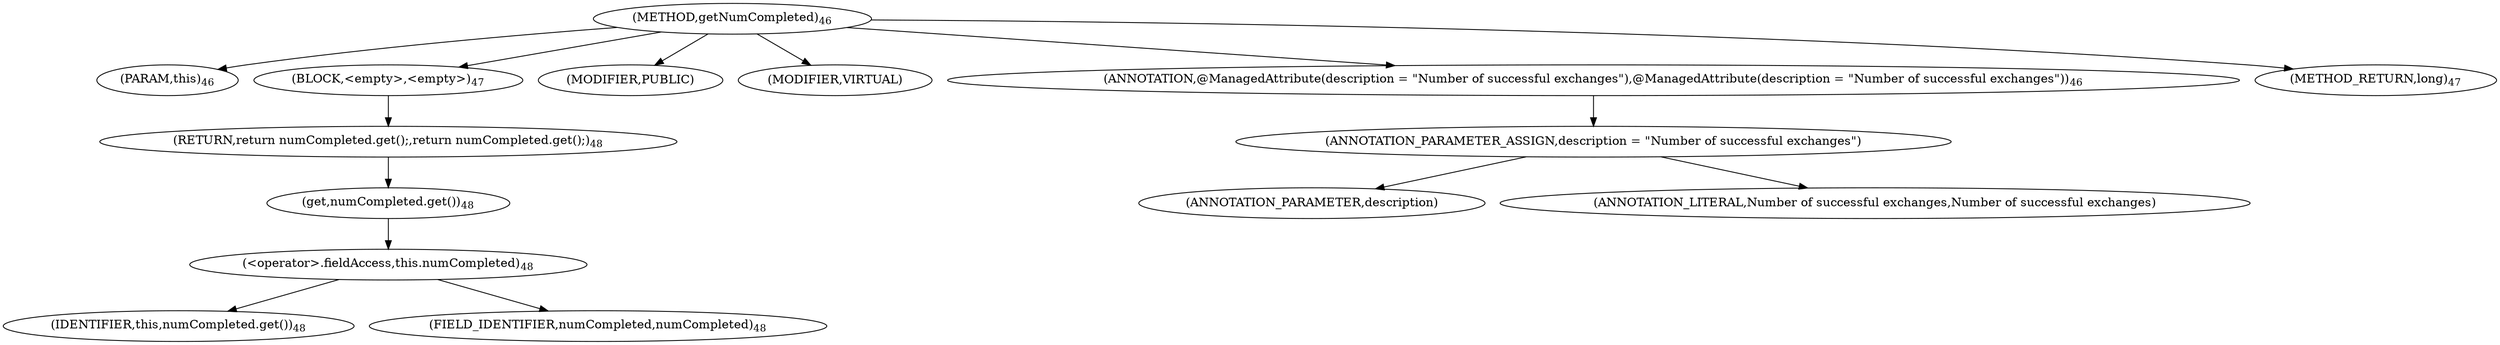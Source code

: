 digraph "getNumCompleted" {  
"57" [label = <(METHOD,getNumCompleted)<SUB>46</SUB>> ]
"58" [label = <(PARAM,this)<SUB>46</SUB>> ]
"59" [label = <(BLOCK,&lt;empty&gt;,&lt;empty&gt;)<SUB>47</SUB>> ]
"60" [label = <(RETURN,return numCompleted.get();,return numCompleted.get();)<SUB>48</SUB>> ]
"61" [label = <(get,numCompleted.get())<SUB>48</SUB>> ]
"62" [label = <(&lt;operator&gt;.fieldAccess,this.numCompleted)<SUB>48</SUB>> ]
"63" [label = <(IDENTIFIER,this,numCompleted.get())<SUB>48</SUB>> ]
"64" [label = <(FIELD_IDENTIFIER,numCompleted,numCompleted)<SUB>48</SUB>> ]
"65" [label = <(MODIFIER,PUBLIC)> ]
"66" [label = <(MODIFIER,VIRTUAL)> ]
"67" [label = <(ANNOTATION,@ManagedAttribute(description = &quot;Number of successful exchanges&quot;),@ManagedAttribute(description = &quot;Number of successful exchanges&quot;))<SUB>46</SUB>> ]
"68" [label = <(ANNOTATION_PARAMETER_ASSIGN,description = &quot;Number of successful exchanges&quot;)> ]
"69" [label = <(ANNOTATION_PARAMETER,description)> ]
"70" [label = <(ANNOTATION_LITERAL,Number of successful exchanges,Number of successful exchanges)> ]
"71" [label = <(METHOD_RETURN,long)<SUB>47</SUB>> ]
  "57" -> "58" 
  "57" -> "59" 
  "57" -> "65" 
  "57" -> "66" 
  "57" -> "67" 
  "57" -> "71" 
  "59" -> "60" 
  "60" -> "61" 
  "61" -> "62" 
  "62" -> "63" 
  "62" -> "64" 
  "67" -> "68" 
  "68" -> "69" 
  "68" -> "70" 
}
